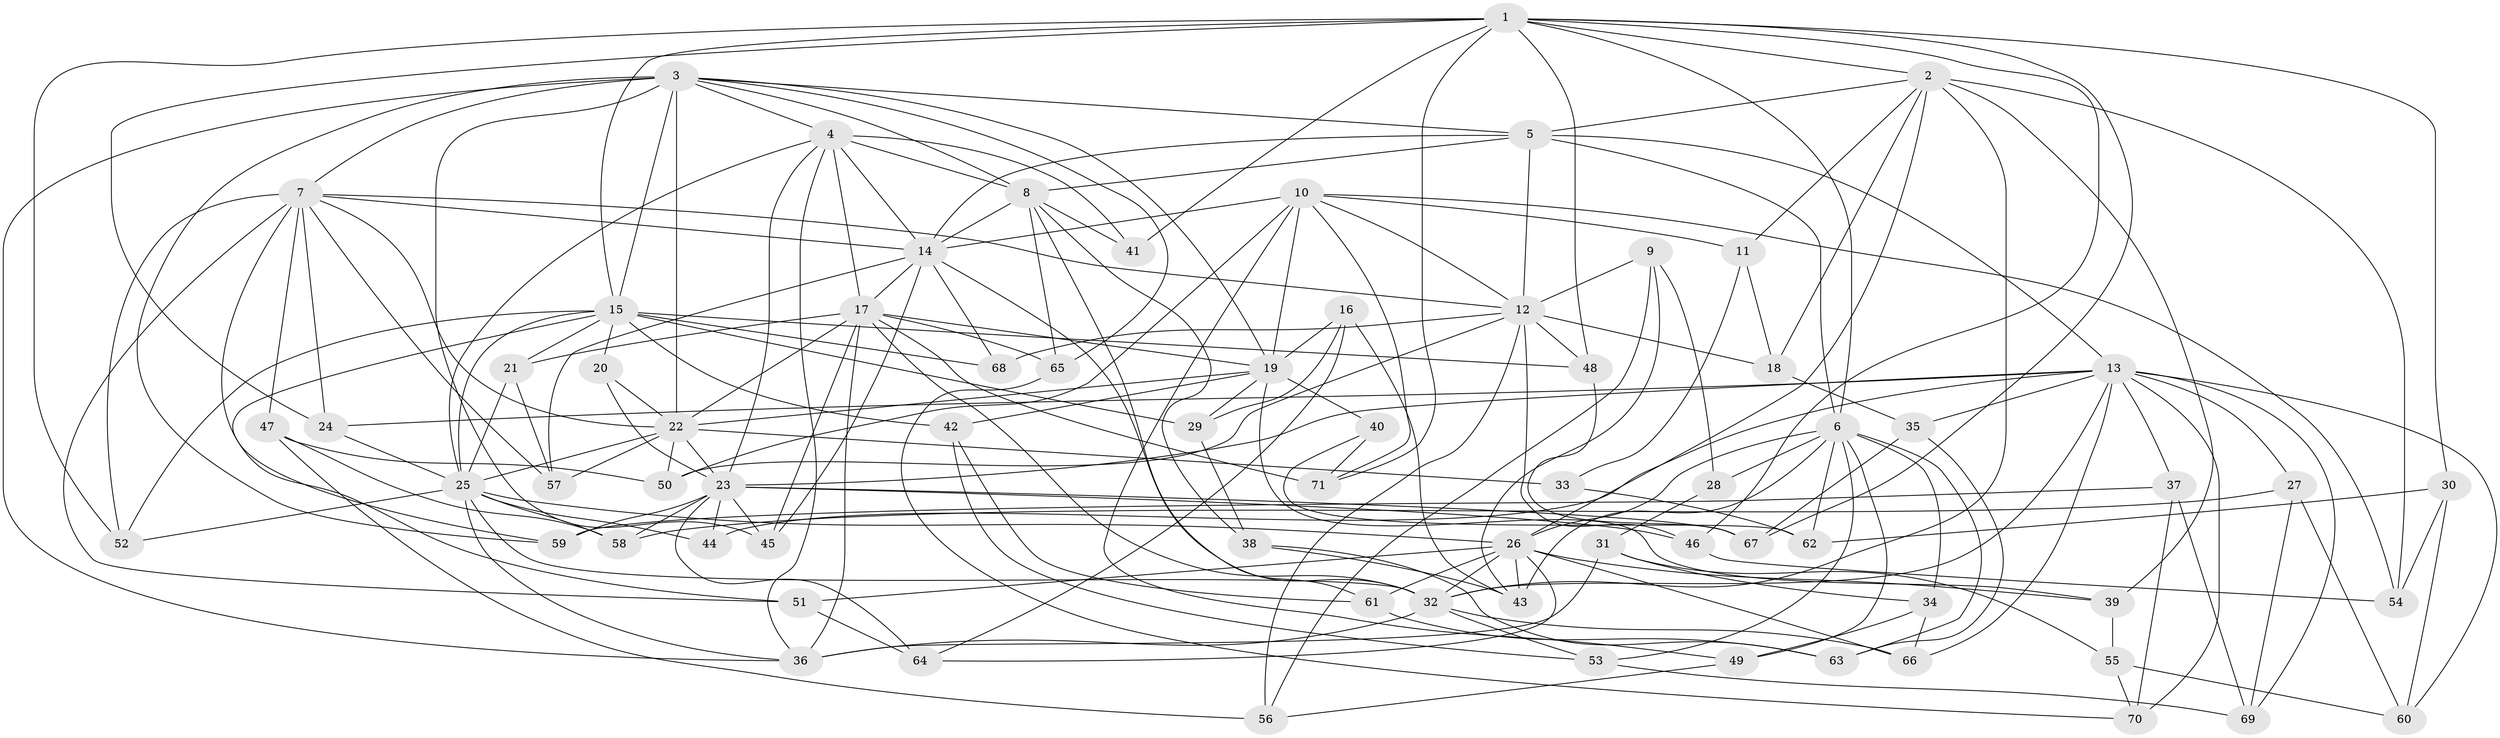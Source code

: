 // original degree distribution, {4: 1.0}
// Generated by graph-tools (version 1.1) at 2025/38/03/09/25 02:38:11]
// undirected, 71 vertices, 197 edges
graph export_dot {
graph [start="1"]
  node [color=gray90,style=filled];
  1;
  2;
  3;
  4;
  5;
  6;
  7;
  8;
  9;
  10;
  11;
  12;
  13;
  14;
  15;
  16;
  17;
  18;
  19;
  20;
  21;
  22;
  23;
  24;
  25;
  26;
  27;
  28;
  29;
  30;
  31;
  32;
  33;
  34;
  35;
  36;
  37;
  38;
  39;
  40;
  41;
  42;
  43;
  44;
  45;
  46;
  47;
  48;
  49;
  50;
  51;
  52;
  53;
  54;
  55;
  56;
  57;
  58;
  59;
  60;
  61;
  62;
  63;
  64;
  65;
  66;
  67;
  68;
  69;
  70;
  71;
  1 -- 2 [weight=1.0];
  1 -- 6 [weight=1.0];
  1 -- 15 [weight=1.0];
  1 -- 24 [weight=1.0];
  1 -- 30 [weight=1.0];
  1 -- 41 [weight=2.0];
  1 -- 46 [weight=1.0];
  1 -- 48 [weight=1.0];
  1 -- 52 [weight=1.0];
  1 -- 67 [weight=1.0];
  1 -- 71 [weight=1.0];
  2 -- 5 [weight=2.0];
  2 -- 11 [weight=1.0];
  2 -- 18 [weight=1.0];
  2 -- 26 [weight=1.0];
  2 -- 32 [weight=2.0];
  2 -- 39 [weight=1.0];
  2 -- 54 [weight=1.0];
  3 -- 4 [weight=1.0];
  3 -- 5 [weight=1.0];
  3 -- 7 [weight=1.0];
  3 -- 8 [weight=1.0];
  3 -- 15 [weight=1.0];
  3 -- 19 [weight=1.0];
  3 -- 22 [weight=2.0];
  3 -- 36 [weight=1.0];
  3 -- 45 [weight=1.0];
  3 -- 59 [weight=1.0];
  3 -- 65 [weight=1.0];
  4 -- 8 [weight=1.0];
  4 -- 14 [weight=1.0];
  4 -- 17 [weight=1.0];
  4 -- 23 [weight=1.0];
  4 -- 25 [weight=1.0];
  4 -- 36 [weight=1.0];
  4 -- 41 [weight=1.0];
  5 -- 6 [weight=1.0];
  5 -- 8 [weight=1.0];
  5 -- 12 [weight=1.0];
  5 -- 13 [weight=1.0];
  5 -- 14 [weight=1.0];
  6 -- 26 [weight=1.0];
  6 -- 28 [weight=2.0];
  6 -- 34 [weight=1.0];
  6 -- 43 [weight=2.0];
  6 -- 49 [weight=1.0];
  6 -- 53 [weight=1.0];
  6 -- 62 [weight=1.0];
  6 -- 63 [weight=1.0];
  7 -- 12 [weight=1.0];
  7 -- 14 [weight=1.0];
  7 -- 22 [weight=1.0];
  7 -- 24 [weight=1.0];
  7 -- 47 [weight=1.0];
  7 -- 51 [weight=1.0];
  7 -- 52 [weight=1.0];
  7 -- 57 [weight=1.0];
  7 -- 59 [weight=1.0];
  8 -- 14 [weight=1.0];
  8 -- 38 [weight=1.0];
  8 -- 41 [weight=1.0];
  8 -- 61 [weight=1.0];
  8 -- 65 [weight=1.0];
  9 -- 12 [weight=1.0];
  9 -- 28 [weight=1.0];
  9 -- 43 [weight=1.0];
  9 -- 56 [weight=1.0];
  10 -- 11 [weight=1.0];
  10 -- 12 [weight=1.0];
  10 -- 14 [weight=2.0];
  10 -- 19 [weight=2.0];
  10 -- 49 [weight=1.0];
  10 -- 50 [weight=1.0];
  10 -- 54 [weight=1.0];
  10 -- 71 [weight=1.0];
  11 -- 18 [weight=1.0];
  11 -- 33 [weight=1.0];
  12 -- 18 [weight=1.0];
  12 -- 46 [weight=1.0];
  12 -- 48 [weight=1.0];
  12 -- 50 [weight=1.0];
  12 -- 56 [weight=1.0];
  12 -- 68 [weight=1.0];
  13 -- 23 [weight=1.0];
  13 -- 24 [weight=1.0];
  13 -- 27 [weight=1.0];
  13 -- 32 [weight=1.0];
  13 -- 35 [weight=1.0];
  13 -- 37 [weight=1.0];
  13 -- 44 [weight=1.0];
  13 -- 60 [weight=1.0];
  13 -- 66 [weight=1.0];
  13 -- 69 [weight=1.0];
  13 -- 70 [weight=1.0];
  14 -- 17 [weight=2.0];
  14 -- 32 [weight=1.0];
  14 -- 45 [weight=1.0];
  14 -- 57 [weight=1.0];
  14 -- 68 [weight=1.0];
  15 -- 20 [weight=1.0];
  15 -- 21 [weight=1.0];
  15 -- 25 [weight=1.0];
  15 -- 29 [weight=1.0];
  15 -- 42 [weight=1.0];
  15 -- 48 [weight=1.0];
  15 -- 51 [weight=1.0];
  15 -- 52 [weight=1.0];
  15 -- 68 [weight=2.0];
  16 -- 19 [weight=1.0];
  16 -- 29 [weight=1.0];
  16 -- 43 [weight=1.0];
  16 -- 64 [weight=1.0];
  17 -- 19 [weight=2.0];
  17 -- 21 [weight=1.0];
  17 -- 22 [weight=1.0];
  17 -- 32 [weight=1.0];
  17 -- 36 [weight=1.0];
  17 -- 45 [weight=1.0];
  17 -- 65 [weight=1.0];
  17 -- 71 [weight=1.0];
  18 -- 35 [weight=1.0];
  19 -- 22 [weight=1.0];
  19 -- 29 [weight=1.0];
  19 -- 39 [weight=1.0];
  19 -- 40 [weight=2.0];
  19 -- 42 [weight=1.0];
  20 -- 22 [weight=1.0];
  20 -- 23 [weight=2.0];
  21 -- 25 [weight=1.0];
  21 -- 57 [weight=1.0];
  22 -- 23 [weight=1.0];
  22 -- 25 [weight=1.0];
  22 -- 33 [weight=2.0];
  22 -- 50 [weight=1.0];
  22 -- 57 [weight=1.0];
  23 -- 44 [weight=1.0];
  23 -- 45 [weight=1.0];
  23 -- 46 [weight=1.0];
  23 -- 58 [weight=1.0];
  23 -- 59 [weight=1.0];
  23 -- 64 [weight=1.0];
  23 -- 67 [weight=1.0];
  24 -- 25 [weight=1.0];
  25 -- 26 [weight=1.0];
  25 -- 32 [weight=1.0];
  25 -- 36 [weight=1.0];
  25 -- 44 [weight=2.0];
  25 -- 52 [weight=1.0];
  25 -- 58 [weight=1.0];
  26 -- 32 [weight=1.0];
  26 -- 39 [weight=1.0];
  26 -- 43 [weight=1.0];
  26 -- 51 [weight=1.0];
  26 -- 61 [weight=1.0];
  26 -- 64 [weight=1.0];
  26 -- 66 [weight=1.0];
  27 -- 58 [weight=1.0];
  27 -- 60 [weight=1.0];
  27 -- 69 [weight=1.0];
  28 -- 31 [weight=1.0];
  29 -- 38 [weight=1.0];
  30 -- 54 [weight=1.0];
  30 -- 60 [weight=1.0];
  30 -- 62 [weight=1.0];
  31 -- 34 [weight=1.0];
  31 -- 36 [weight=1.0];
  31 -- 55 [weight=1.0];
  32 -- 36 [weight=1.0];
  32 -- 53 [weight=1.0];
  32 -- 66 [weight=1.0];
  33 -- 62 [weight=1.0];
  34 -- 49 [weight=1.0];
  34 -- 66 [weight=1.0];
  35 -- 63 [weight=1.0];
  35 -- 67 [weight=1.0];
  37 -- 59 [weight=1.0];
  37 -- 69 [weight=1.0];
  37 -- 70 [weight=1.0];
  38 -- 43 [weight=1.0];
  38 -- 63 [weight=1.0];
  39 -- 55 [weight=1.0];
  40 -- 62 [weight=1.0];
  40 -- 71 [weight=1.0];
  42 -- 53 [weight=1.0];
  42 -- 61 [weight=1.0];
  46 -- 54 [weight=1.0];
  47 -- 50 [weight=1.0];
  47 -- 56 [weight=1.0];
  47 -- 58 [weight=1.0];
  48 -- 67 [weight=1.0];
  49 -- 56 [weight=1.0];
  51 -- 64 [weight=1.0];
  53 -- 69 [weight=1.0];
  55 -- 60 [weight=1.0];
  55 -- 70 [weight=1.0];
  61 -- 63 [weight=1.0];
  65 -- 70 [weight=1.0];
}
